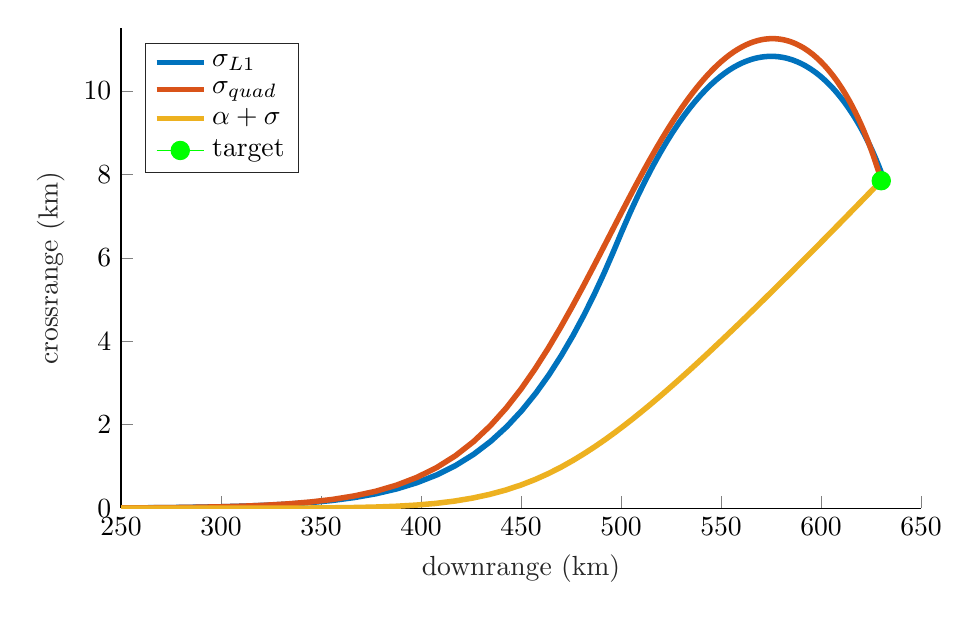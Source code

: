 % This file was created by matlab2tikz.
%
%The latest updates can be retrieved from
%  http://www.mathworks.com/matlabcentral/fileexchange/22022-matlab2tikz-matlab2tikz
%where you can also make suggestions and rate matlab2tikz.
%
\definecolor{mycolor1}{rgb}{0.0,0.447,0.741}%
\definecolor{mycolor2}{rgb}{0.85,0.325,0.098}%
\definecolor{mycolor3}{rgb}{0.929,0.694,0.125}%
%
\begin{tikzpicture}

\begin{axis}[%
width=4in,
height=2.4in,
at={(1.011in,0.642in)},
scale only axis,
xmin=250,
xmax=650,
xlabel style={font=\color{white!15!black}},
xlabel={downrange (km)},
ymin=0,
ymax=11.5,
ylabel style={font=\color{white!15!black}},
ylabel={crossrange (km)},
axis background/.style={fill=white},
axis x line*=bottom,
axis y line*=left,
legend style={at={(0.03,0.97)}, anchor=north west, legend cell align=left, align=left, draw=white!15!black}
]
\addplot [color=mycolor1, line width=2.0pt]
  table[row sep=crcr]{%
0	-0\\
10.876	5.061e-05\\
21.773	0\\
32.689	7.157e-05\\
43.625	0\\
54.58	0\\
65.556	0\\
76.55	0\\
87.564	0\\
98.597	0\\
109.649	5.061e-05\\
120.719	5.061e-05\\
131.809	8.765e-05\\
142.917	0.0\\
154.043	0.0\\
165.187	0.0\\
176.349	0.001\\
187.528	0.001\\
198.725	0.001\\
209.937	0.002\\
221.165	0.003\\
232.408	0.004\\
243.663	0.006\\
254.929	0.008\\
266.204	0.012\\
277.482	0.017\\
288.76	0.025\\
300.029	0.035\\
311.281	0.05\\
322.502	0.07\\
333.675	0.098\\
344.779	0.136\\
355.784	0.187\\
366.655	0.256\\
377.349	0.346\\
387.817	0.463\\
398.002	0.613\\
407.848	0.798\\
417.3	1.024\\
426.308	1.292\\
434.837	1.603\\
442.863	1.954\\
450.387	2.341\\
457.434	2.759\\
464.036	3.201\\
470.224	3.664\\
476.033	4.141\\
481.492	4.63\\
486.633	5.126\\
491.482	5.628\\
496.066	6.133\\
500.409	6.629\\
504.536	7.083\\
508.467	7.491\\
512.218	7.859\\
515.804	8.19\\
519.239	8.488\\
522.534	8.757\\
525.701	9.001\\
528.748	9.22\\
531.686	9.418\\
534.52	9.596\\
537.259	9.757\\
539.909	9.902\\
542.476	10.032\\
544.965	10.149\\
547.38	10.253\\
549.726	10.346\\
552.007	10.429\\
554.227	10.502\\
556.389	10.566\\
558.495	10.621\\
560.549	10.669\\
562.554	10.709\\
564.511	10.743\\
566.423	10.771\\
568.291	10.792\\
570.118	10.808\\
571.906	10.819\\
573.655	10.825\\
575.368	10.827\\
577.045	10.824\\
578.689	10.817\\
580.299	10.806\\
581.878	10.792\\
583.427	10.774\\
584.946	10.752\\
586.436	10.728\\
587.898	10.7\\
589.333	10.67\\
590.742	10.637\\
592.125	10.602\\
593.483	10.563\\
594.817	10.523\\
596.127	10.48\\
597.413	10.436\\
598.677	10.389\\
599.918	10.34\\
601.138	10.289\\
602.336	10.237\\
603.513	10.182\\
604.67	10.126\\
605.806	10.069\\
606.922	10.01\\
608.019	9.949\\
609.096	9.887\\
610.155	9.824\\
611.194	9.759\\
612.215	9.693\\
613.218	9.626\\
614.202	9.558\\
615.169	9.488\\
616.118	9.418\\
617.049	9.346\\
617.964	9.274\\
618.861	9.2\\
619.741	9.126\\
620.604	9.051\\
621.451	8.975\\
622.281	8.898\\
623.095	8.82\\
623.893	8.742\\
624.675	8.663\\
625.441	8.583\\
626.191	8.503\\
626.925	8.422\\
627.644	8.341\\
628.347	8.259\\
629.036	8.177\\
629.708	8.094\\
630.366	8.011\\
};
\addlegendentry{$\sigma_{L1}$}

\addplot [color=mycolor2, line width=2.0pt]
  table[row sep=crcr]{%
0	-0\\
10.876	0\\
21.773	0\\
32.689	0\\
43.625	0\\
54.58	0\\
65.556	0\\
76.55	0\\
87.564	0\\
98.597	0\\
109.649	0\\
120.719	0\\
131.809	5.061e-05\\
142.917	5.061e-05\\
154.043	0.0\\
165.187	0.0\\
176.349	0.0\\
187.529	0.001\\
198.725	0.001\\
209.937	0.001\\
221.165	0.002\\
232.408	0.003\\
243.663	0.005\\
254.93	0.007\\
266.204	0.011\\
277.482	0.016\\
288.76	0.024\\
300.029	0.035\\
311.281	0.05\\
322.501	0.073\\
333.674	0.105\\
344.776	0.15\\
355.779	0.211\\
366.647	0.295\\
377.336	0.406\\
387.796	0.553\\
397.969	0.74\\
407.796	0.974\\
417.22	1.258\\
426.19	1.594\\
434.666	1.977\\
442.626	2.402\\
450.076	2.86\\
457.043	3.34\\
463.56	3.83\\
469.662	4.323\\
475.38	4.811\\
480.749	5.287\\
485.8	5.747\\
490.562	6.187\\
495.062	6.606\\
499.325	7.002\\
503.372	7.374\\
507.224	7.723\\
510.898	8.049\\
514.41	8.352\\
517.773	8.634\\
521.001	8.895\\
524.104	9.137\\
527.093	9.36\\
529.976	9.566\\
532.761	9.755\\
535.455	9.929\\
538.064	10.088\\
540.595	10.234\\
543.052	10.367\\
545.44	10.488\\
547.763	10.598\\
550.025	10.697\\
552.23	10.786\\
554.38	10.866\\
556.478	10.937\\
558.528	10.999\\
560.531	11.054\\
562.49	11.101\\
564.406	11.141\\
566.282	11.174\\
568.12	11.201\\
569.92	11.222\\
571.684	11.237\\
573.414	11.246\\
575.111	11.251\\
576.776	11.25\\
578.411	11.244\\
580.015	11.234\\
581.59	11.22\\
583.138	11.201\\
584.658	11.179\\
586.151	11.152\\
587.619	11.122\\
589.061	11.088\\
590.479	11.051\\
591.873	11.011\\
593.243	10.967\\
594.59	10.92\\
595.915	10.871\\
597.218	10.818\\
598.499	10.763\\
599.758	10.705\\
600.997	10.644\\
602.215	10.581\\
603.412	10.516\\
604.59	10.448\\
605.747	10.378\\
606.885	10.306\\
608.004	10.232\\
609.103	10.155\\
610.184	10.077\\
611.245	9.997\\
612.289	9.914\\
613.313	9.83\\
614.32	9.745\\
615.308	9.657\\
616.279	9.568\\
617.231	9.477\\
618.166	9.385\\
619.083	9.291\\
619.983	9.196\\
620.865	9.1\\
621.73	9.002\\
622.578	8.903\\
623.409	8.803\\
624.222	8.701\\
625.019	8.599\\
625.799	8.495\\
626.562	8.39\\
627.308	8.285\\
628.037	8.178\\
628.751	8.071\\
629.447	7.962\\
630.127	7.854\\
630.791	7.744\\
};
\addlegendentry{$\sigma_{quad}$}

\addplot [color=mycolor3, line width=2.0pt]
  table[row sep=crcr]{%
0	-0\\
10.876	0\\
21.773	0\\
32.689	0\\
43.625	0\\
54.58	7.157e-05\\
65.556	0\\
76.55	7.157e-05\\
87.564	5.061e-05\\
98.597	0\\
109.649	7.157e-05\\
120.719	5.061e-05\\
131.809	7.157e-05\\
142.917	5.061e-05\\
154.043	0\\
165.187	5.061e-05\\
176.349	7.157e-05\\
187.528	5.061e-05\\
198.723	5.061e-05\\
209.935	0\\
221.163	0\\
232.404	0\\
243.658	5.061e-05\\
254.921	5.061e-05\\
266.192	7.157e-05\\
277.466	0.0\\
288.737	0.0\\
299.996	0.0\\
311.235	0.001\\
322.438	0.002\\
333.587	0.003\\
344.659	0.005\\
355.623	0.01\\
366.443	0.017\\
377.076	0.028\\
387.473	0.047\\
397.585	0.075\\
407.361	0.116\\
416.755	0.171\\
425.728	0.243\\
434.253	0.331\\
442.313	0.435\\
449.909	0.555\\
457.057	0.688\\
463.782	0.833\\
470.114	0.987\\
476.083	1.148\\
481.718	1.313\\
487.049	1.479\\
492.101	1.646\\
496.901	1.813\\
501.47	1.978\\
505.829	2.141\\
509.995	2.302\\
513.986	2.459\\
517.814	2.614\\
521.493	2.765\\
525.035	2.913\\
528.449	3.057\\
531.745	3.199\\
534.93	3.337\\
538.013	3.472\\
540.998	3.604\\
543.893	3.733\\
546.702	3.86\\
549.431	3.983\\
552.083	4.104\\
554.662	4.222\\
557.173	4.337\\
559.618	4.45\\
562.001	4.56\\
564.324	4.668\\
566.59	4.774\\
568.8	4.878\\
570.958	4.979\\
573.065	5.079\\
575.123	5.176\\
577.133	5.271\\
579.098	5.364\\
581.019	5.456\\
582.896	5.545\\
584.732	5.633\\
586.528	5.719\\
588.283	5.804\\
590.001	5.886\\
591.681	5.967\\
593.325	6.046\\
594.932	6.124\\
596.505	6.2\\
598.044	6.274\\
599.549	6.347\\
601.021	6.419\\
602.462	6.489\\
603.87	6.557\\
605.248	6.625\\
606.595	6.69\\
607.912	6.755\\
609.2	6.817\\
610.459	6.879\\
611.689	6.939\\
612.891	6.998\\
614.065	7.056\\
615.212	7.112\\
616.332	7.167\\
617.425	7.22\\
618.492	7.273\\
619.533	7.324\\
620.549	7.374\\
621.539	7.423\\
622.505	7.47\\
623.446	7.517\\
624.362	7.562\\
625.255	7.606\\
626.124	7.649\\
626.97	7.69\\
627.792	7.731\\
628.592	7.77\\
629.37	7.809\\
630.125	7.846\\
630.859	7.882\\
};
\addlegendentry{$\alpha + \sigma$}

\addplot [color=green, draw=none, mark size=3.3pt, mark=*, mark options={solid, green}]
  table[row sep=crcr]{%
630.124	7.846\\
};
\addlegendentry{target}

\end{axis}
\end{tikzpicture}%